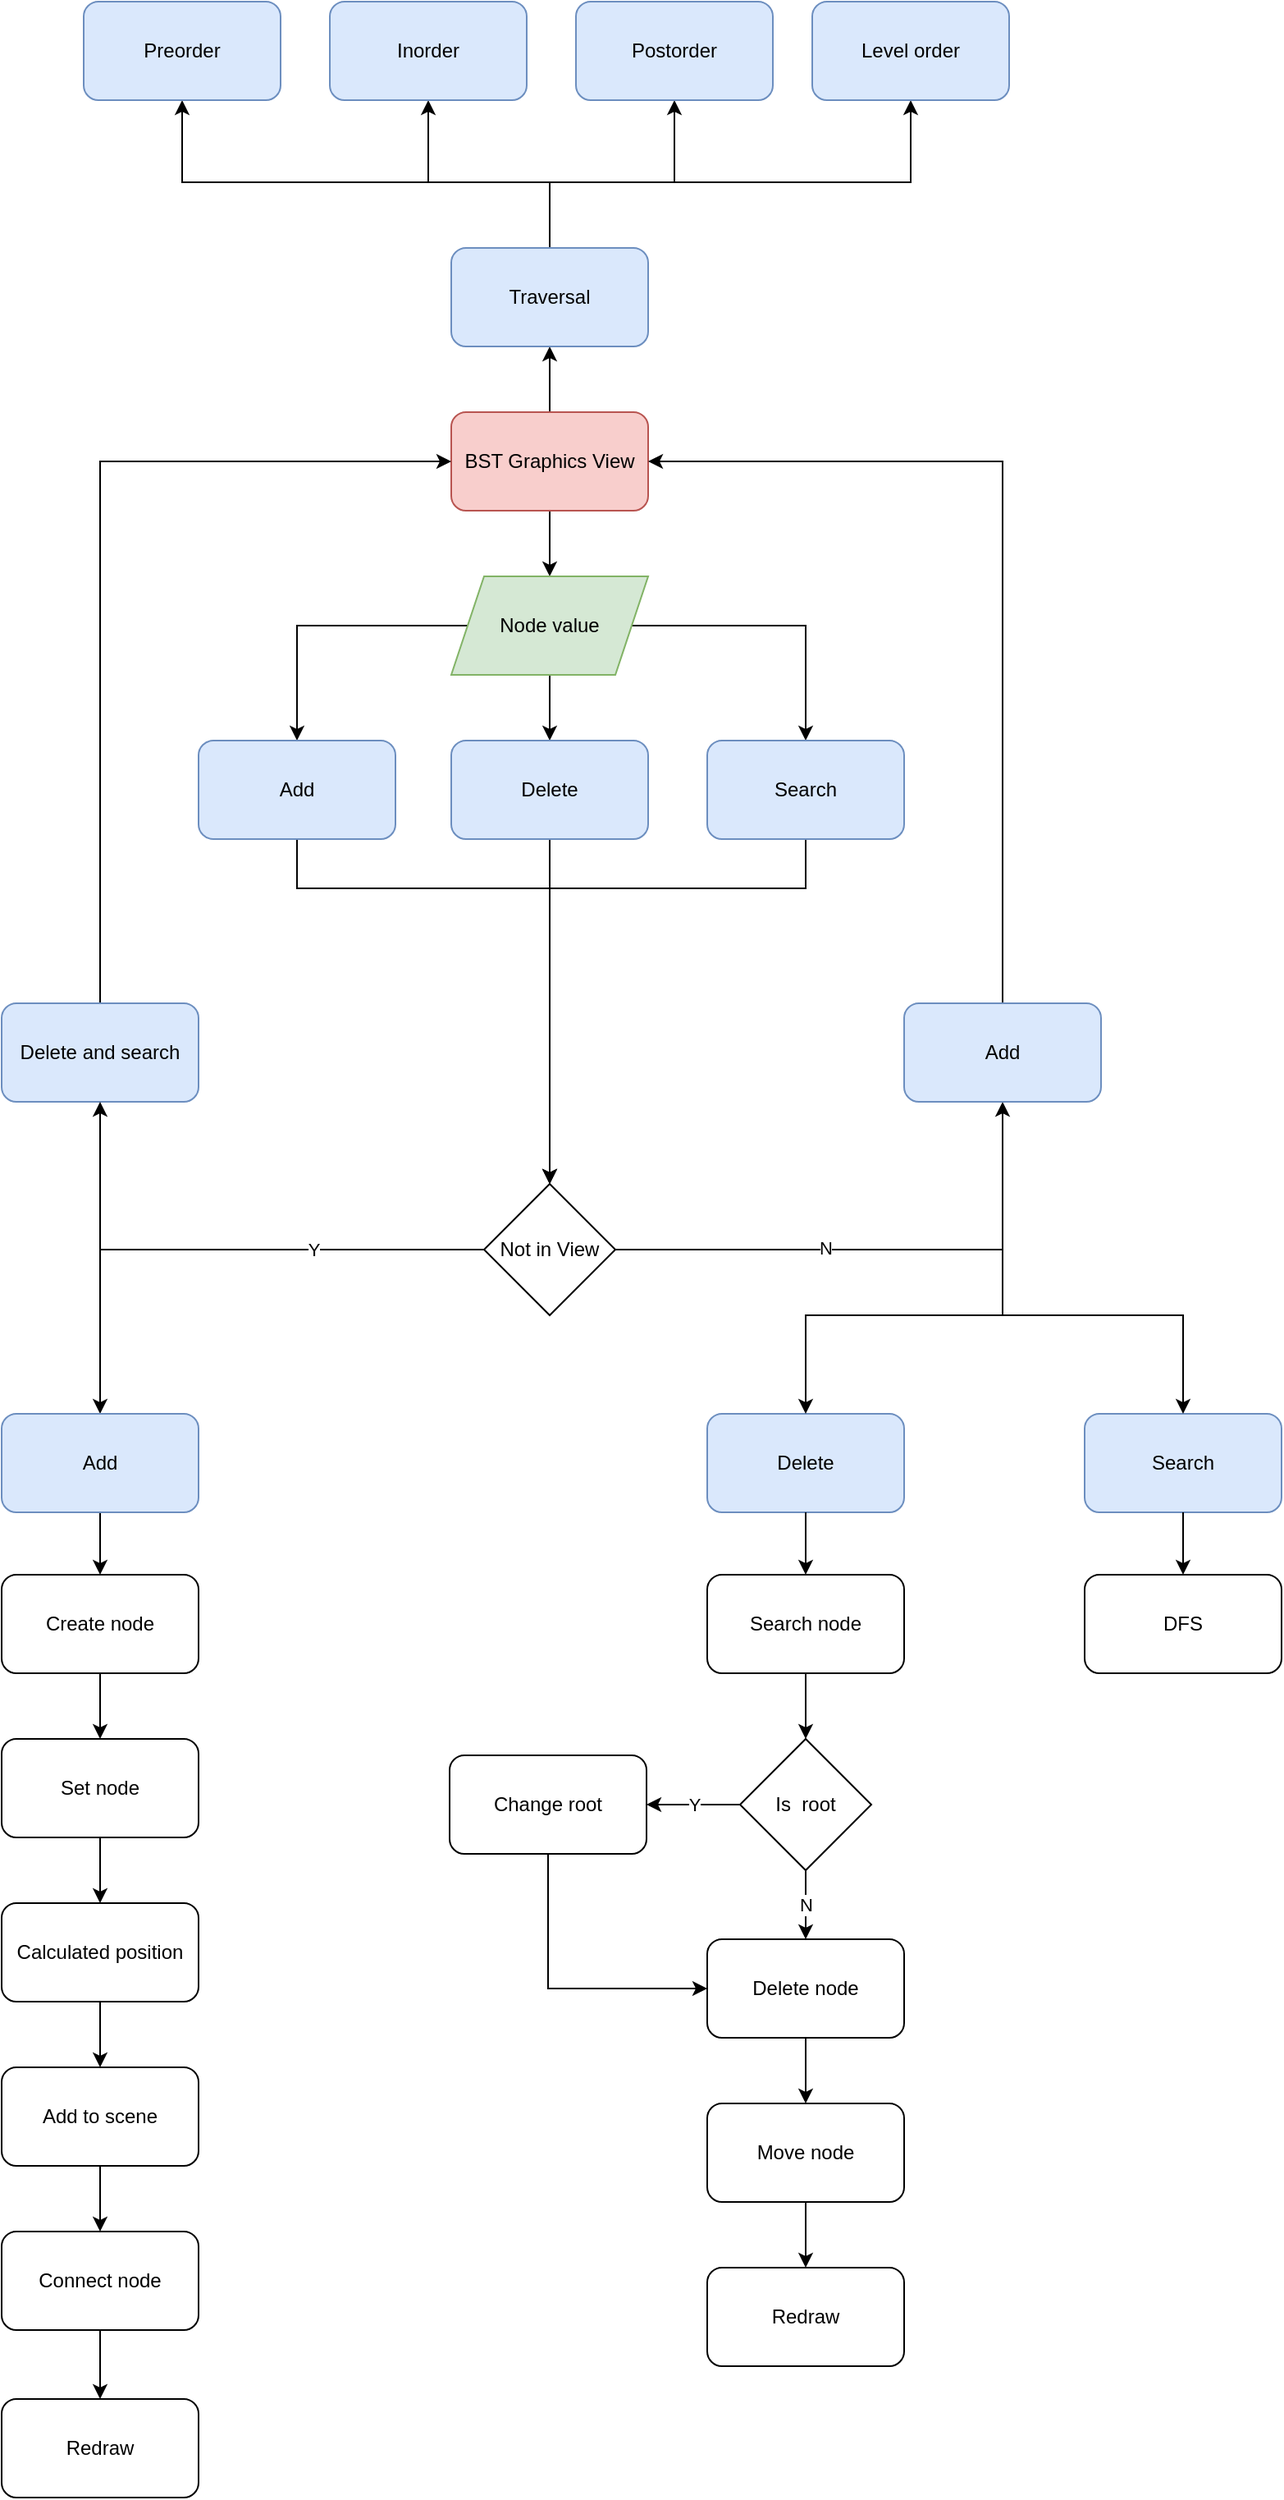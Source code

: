 <mxfile version="21.1.2" type="device">
  <diagram id="C5RBs43oDa-KdzZeNtuy" name="Page-1">
    <mxGraphModel dx="1419" dy="2121" grid="1" gridSize="10" guides="1" tooltips="1" connect="1" arrows="1" fold="1" page="1" pageScale="1" pageWidth="827" pageHeight="1169" math="0" shadow="0">
      <root>
        <mxCell id="WIyWlLk6GJQsqaUBKTNV-0" />
        <mxCell id="WIyWlLk6GJQsqaUBKTNV-1" parent="WIyWlLk6GJQsqaUBKTNV-0" />
        <mxCell id="tFFh1QmuGE09pDQ4tpGh-15" style="edgeStyle=orthogonalEdgeStyle;rounded=0;orthogonalLoop=1;jettySize=auto;html=1;entryX=0.5;entryY=0;entryDx=0;entryDy=0;" edge="1" parent="WIyWlLk6GJQsqaUBKTNV-1" source="tFFh1QmuGE09pDQ4tpGh-13" target="tFFh1QmuGE09pDQ4tpGh-14">
          <mxGeometry relative="1" as="geometry" />
        </mxCell>
        <mxCell id="tFFh1QmuGE09pDQ4tpGh-96" value="" style="edgeStyle=orthogonalEdgeStyle;rounded=0;orthogonalLoop=1;jettySize=auto;html=1;" edge="1" parent="WIyWlLk6GJQsqaUBKTNV-1" source="tFFh1QmuGE09pDQ4tpGh-13" target="tFFh1QmuGE09pDQ4tpGh-95">
          <mxGeometry relative="1" as="geometry" />
        </mxCell>
        <mxCell id="tFFh1QmuGE09pDQ4tpGh-13" value="BST Graphics View" style="rounded=1;whiteSpace=wrap;html=1;fillColor=#f8cecc;strokeColor=#b85450;" vertex="1" parent="WIyWlLk6GJQsqaUBKTNV-1">
          <mxGeometry x="354" y="30" width="120" height="60" as="geometry" />
        </mxCell>
        <mxCell id="tFFh1QmuGE09pDQ4tpGh-21" style="edgeStyle=orthogonalEdgeStyle;rounded=0;orthogonalLoop=1;jettySize=auto;html=1;" edge="1" parent="WIyWlLk6GJQsqaUBKTNV-1" source="tFFh1QmuGE09pDQ4tpGh-14" target="tFFh1QmuGE09pDQ4tpGh-16">
          <mxGeometry relative="1" as="geometry" />
        </mxCell>
        <mxCell id="tFFh1QmuGE09pDQ4tpGh-22" style="edgeStyle=orthogonalEdgeStyle;rounded=0;orthogonalLoop=1;jettySize=auto;html=1;entryX=0.5;entryY=0;entryDx=0;entryDy=0;" edge="1" parent="WIyWlLk6GJQsqaUBKTNV-1" source="tFFh1QmuGE09pDQ4tpGh-14" target="tFFh1QmuGE09pDQ4tpGh-19">
          <mxGeometry relative="1" as="geometry" />
        </mxCell>
        <mxCell id="tFFh1QmuGE09pDQ4tpGh-23" style="edgeStyle=orthogonalEdgeStyle;rounded=0;orthogonalLoop=1;jettySize=auto;html=1;entryX=0.5;entryY=0;entryDx=0;entryDy=0;" edge="1" parent="WIyWlLk6GJQsqaUBKTNV-1" source="tFFh1QmuGE09pDQ4tpGh-14" target="tFFh1QmuGE09pDQ4tpGh-20">
          <mxGeometry relative="1" as="geometry" />
        </mxCell>
        <mxCell id="tFFh1QmuGE09pDQ4tpGh-14" value="Node value" style="shape=parallelogram;perimeter=parallelogramPerimeter;whiteSpace=wrap;html=1;fixedSize=1;fillColor=#d5e8d4;strokeColor=#82b366;" vertex="1" parent="WIyWlLk6GJQsqaUBKTNV-1">
          <mxGeometry x="354" y="130" width="120" height="60" as="geometry" />
        </mxCell>
        <mxCell id="tFFh1QmuGE09pDQ4tpGh-26" style="edgeStyle=orthogonalEdgeStyle;rounded=0;orthogonalLoop=1;jettySize=auto;html=1;entryX=0.5;entryY=0;entryDx=0;entryDy=0;" edge="1" parent="WIyWlLk6GJQsqaUBKTNV-1" source="tFFh1QmuGE09pDQ4tpGh-16" target="tFFh1QmuGE09pDQ4tpGh-25">
          <mxGeometry relative="1" as="geometry">
            <Array as="points">
              <mxPoint x="260" y="320" />
              <mxPoint x="414" y="320" />
            </Array>
          </mxGeometry>
        </mxCell>
        <mxCell id="tFFh1QmuGE09pDQ4tpGh-16" value="Add" style="rounded=1;whiteSpace=wrap;html=1;fillColor=#dae8fc;strokeColor=#6c8ebf;" vertex="1" parent="WIyWlLk6GJQsqaUBKTNV-1">
          <mxGeometry x="200" y="230" width="120" height="60" as="geometry" />
        </mxCell>
        <mxCell id="tFFh1QmuGE09pDQ4tpGh-29" style="edgeStyle=orthogonalEdgeStyle;rounded=0;orthogonalLoop=1;jettySize=auto;html=1;entryX=0.5;entryY=0;entryDx=0;entryDy=0;" edge="1" parent="WIyWlLk6GJQsqaUBKTNV-1" source="tFFh1QmuGE09pDQ4tpGh-19" target="tFFh1QmuGE09pDQ4tpGh-25">
          <mxGeometry relative="1" as="geometry">
            <mxPoint x="370" y="350" as="targetPoint" />
          </mxGeometry>
        </mxCell>
        <mxCell id="tFFh1QmuGE09pDQ4tpGh-19" value="Delete" style="rounded=1;whiteSpace=wrap;html=1;fillColor=#dae8fc;strokeColor=#6c8ebf;" vertex="1" parent="WIyWlLk6GJQsqaUBKTNV-1">
          <mxGeometry x="354" y="230" width="120" height="60" as="geometry" />
        </mxCell>
        <mxCell id="tFFh1QmuGE09pDQ4tpGh-30" style="edgeStyle=orthogonalEdgeStyle;rounded=0;orthogonalLoop=1;jettySize=auto;html=1;entryX=0.5;entryY=0;entryDx=0;entryDy=0;" edge="1" parent="WIyWlLk6GJQsqaUBKTNV-1" source="tFFh1QmuGE09pDQ4tpGh-20" target="tFFh1QmuGE09pDQ4tpGh-25">
          <mxGeometry relative="1" as="geometry">
            <Array as="points">
              <mxPoint x="570" y="320" />
              <mxPoint x="414" y="320" />
            </Array>
          </mxGeometry>
        </mxCell>
        <mxCell id="tFFh1QmuGE09pDQ4tpGh-20" value="Search" style="rounded=1;whiteSpace=wrap;html=1;fillColor=#dae8fc;strokeColor=#6c8ebf;" vertex="1" parent="WIyWlLk6GJQsqaUBKTNV-1">
          <mxGeometry x="510" y="230" width="120" height="60" as="geometry" />
        </mxCell>
        <mxCell id="tFFh1QmuGE09pDQ4tpGh-32" value="Y" style="edgeStyle=orthogonalEdgeStyle;rounded=0;orthogonalLoop=1;jettySize=auto;html=1;entryX=0.5;entryY=0;entryDx=0;entryDy=0;" edge="1" parent="WIyWlLk6GJQsqaUBKTNV-1" source="tFFh1QmuGE09pDQ4tpGh-25" target="tFFh1QmuGE09pDQ4tpGh-36">
          <mxGeometry x="-0.377" relative="1" as="geometry">
            <mxPoint x="80" y="420" as="targetPoint" />
            <Array as="points">
              <mxPoint x="140" y="540" />
              <mxPoint x="140" y="640" />
            </Array>
            <mxPoint as="offset" />
          </mxGeometry>
        </mxCell>
        <mxCell id="tFFh1QmuGE09pDQ4tpGh-54" style="edgeStyle=orthogonalEdgeStyle;rounded=0;orthogonalLoop=1;jettySize=auto;html=1;entryX=0.5;entryY=1;entryDx=0;entryDy=0;" edge="1" parent="WIyWlLk6GJQsqaUBKTNV-1" source="tFFh1QmuGE09pDQ4tpGh-25" target="tFFh1QmuGE09pDQ4tpGh-53">
          <mxGeometry relative="1" as="geometry" />
        </mxCell>
        <mxCell id="tFFh1QmuGE09pDQ4tpGh-56" value="N" style="edgeLabel;html=1;align=center;verticalAlign=middle;resizable=0;points=[];" vertex="1" connectable="0" parent="tFFh1QmuGE09pDQ4tpGh-54">
          <mxGeometry x="-0.216" y="1" relative="1" as="geometry">
            <mxPoint as="offset" />
          </mxGeometry>
        </mxCell>
        <mxCell id="tFFh1QmuGE09pDQ4tpGh-25" value="Not in View" style="rhombus;whiteSpace=wrap;html=1;" vertex="1" parent="WIyWlLk6GJQsqaUBKTNV-1">
          <mxGeometry x="374" y="500" width="80" height="80" as="geometry" />
        </mxCell>
        <mxCell id="tFFh1QmuGE09pDQ4tpGh-52" style="edgeStyle=orthogonalEdgeStyle;rounded=0;orthogonalLoop=1;jettySize=auto;html=1;entryX=0;entryY=0.5;entryDx=0;entryDy=0;" edge="1" parent="WIyWlLk6GJQsqaUBKTNV-1" source="tFFh1QmuGE09pDQ4tpGh-50" target="tFFh1QmuGE09pDQ4tpGh-13">
          <mxGeometry relative="1" as="geometry">
            <Array as="points">
              <mxPoint x="140" y="60" />
            </Array>
          </mxGeometry>
        </mxCell>
        <mxCell id="tFFh1QmuGE09pDQ4tpGh-50" value="Delete and search" style="rounded=1;whiteSpace=wrap;html=1;fillColor=#dae8fc;strokeColor=#6c8ebf;" vertex="1" parent="WIyWlLk6GJQsqaUBKTNV-1">
          <mxGeometry x="80" y="390" width="120" height="60" as="geometry" />
        </mxCell>
        <mxCell id="tFFh1QmuGE09pDQ4tpGh-55" style="edgeStyle=orthogonalEdgeStyle;rounded=0;orthogonalLoop=1;jettySize=auto;html=1;entryX=1;entryY=0.5;entryDx=0;entryDy=0;" edge="1" parent="WIyWlLk6GJQsqaUBKTNV-1" source="tFFh1QmuGE09pDQ4tpGh-53" target="tFFh1QmuGE09pDQ4tpGh-13">
          <mxGeometry relative="1" as="geometry">
            <Array as="points">
              <mxPoint x="690" y="60" />
            </Array>
          </mxGeometry>
        </mxCell>
        <mxCell id="tFFh1QmuGE09pDQ4tpGh-53" value="Add" style="rounded=1;whiteSpace=wrap;html=1;fillColor=#dae8fc;strokeColor=#6c8ebf;" vertex="1" parent="WIyWlLk6GJQsqaUBKTNV-1">
          <mxGeometry x="630" y="390" width="120" height="60" as="geometry" />
        </mxCell>
        <mxCell id="tFFh1QmuGE09pDQ4tpGh-61" value="" style="endArrow=classic;html=1;rounded=0;entryX=0.5;entryY=1;entryDx=0;entryDy=0;" edge="1" parent="WIyWlLk6GJQsqaUBKTNV-1" target="tFFh1QmuGE09pDQ4tpGh-50">
          <mxGeometry width="50" height="50" relative="1" as="geometry">
            <mxPoint x="140" y="540" as="sourcePoint" />
            <mxPoint x="150" y="490" as="targetPoint" />
          </mxGeometry>
        </mxCell>
        <mxCell id="tFFh1QmuGE09pDQ4tpGh-84" value="" style="group" vertex="1" connectable="0" parent="WIyWlLk6GJQsqaUBKTNV-1">
          <mxGeometry x="353" y="640" width="277" height="580" as="geometry" />
        </mxCell>
        <mxCell id="tFFh1QmuGE09pDQ4tpGh-62" value="Delete" style="rounded=1;whiteSpace=wrap;html=1;fillColor=#dae8fc;strokeColor=#6c8ebf;" vertex="1" parent="tFFh1QmuGE09pDQ4tpGh-84">
          <mxGeometry x="157" width="120" height="60" as="geometry" />
        </mxCell>
        <mxCell id="tFFh1QmuGE09pDQ4tpGh-63" value="Search node" style="rounded=1;whiteSpace=wrap;html=1;" vertex="1" parent="tFFh1QmuGE09pDQ4tpGh-84">
          <mxGeometry x="157" y="98" width="120" height="60" as="geometry" />
        </mxCell>
        <mxCell id="tFFh1QmuGE09pDQ4tpGh-68" value="" style="edgeStyle=orthogonalEdgeStyle;rounded=0;orthogonalLoop=1;jettySize=auto;html=1;" edge="1" parent="tFFh1QmuGE09pDQ4tpGh-84" source="tFFh1QmuGE09pDQ4tpGh-62" target="tFFh1QmuGE09pDQ4tpGh-63">
          <mxGeometry relative="1" as="geometry" />
        </mxCell>
        <mxCell id="tFFh1QmuGE09pDQ4tpGh-67" value="Is&amp;nbsp; root" style="rhombus;whiteSpace=wrap;html=1;" vertex="1" parent="tFFh1QmuGE09pDQ4tpGh-84">
          <mxGeometry x="177" y="198" width="80" height="80" as="geometry" />
        </mxCell>
        <mxCell id="tFFh1QmuGE09pDQ4tpGh-69" value="" style="edgeStyle=orthogonalEdgeStyle;rounded=0;orthogonalLoop=1;jettySize=auto;html=1;" edge="1" parent="tFFh1QmuGE09pDQ4tpGh-84" source="tFFh1QmuGE09pDQ4tpGh-63" target="tFFh1QmuGE09pDQ4tpGh-67">
          <mxGeometry relative="1" as="geometry" />
        </mxCell>
        <mxCell id="tFFh1QmuGE09pDQ4tpGh-70" value="Change root" style="rounded=1;whiteSpace=wrap;html=1;" vertex="1" parent="tFFh1QmuGE09pDQ4tpGh-84">
          <mxGeometry y="208" width="120" height="60" as="geometry" />
        </mxCell>
        <mxCell id="tFFh1QmuGE09pDQ4tpGh-71" value="Y" style="edgeStyle=orthogonalEdgeStyle;rounded=0;orthogonalLoop=1;jettySize=auto;html=1;entryX=1;entryY=0.5;entryDx=0;entryDy=0;" edge="1" parent="tFFh1QmuGE09pDQ4tpGh-84" source="tFFh1QmuGE09pDQ4tpGh-67" target="tFFh1QmuGE09pDQ4tpGh-70">
          <mxGeometry relative="1" as="geometry" />
        </mxCell>
        <mxCell id="tFFh1QmuGE09pDQ4tpGh-77" value="Delete node" style="rounded=1;whiteSpace=wrap;html=1;" vertex="1" parent="tFFh1QmuGE09pDQ4tpGh-84">
          <mxGeometry x="157" y="320" width="120" height="60" as="geometry" />
        </mxCell>
        <mxCell id="tFFh1QmuGE09pDQ4tpGh-78" value="N" style="edgeStyle=orthogonalEdgeStyle;rounded=0;orthogonalLoop=1;jettySize=auto;html=1;" edge="1" parent="tFFh1QmuGE09pDQ4tpGh-84" source="tFFh1QmuGE09pDQ4tpGh-67" target="tFFh1QmuGE09pDQ4tpGh-77">
          <mxGeometry relative="1" as="geometry" />
        </mxCell>
        <mxCell id="tFFh1QmuGE09pDQ4tpGh-79" style="edgeStyle=orthogonalEdgeStyle;rounded=0;orthogonalLoop=1;jettySize=auto;html=1;entryX=0;entryY=0.5;entryDx=0;entryDy=0;" edge="1" parent="tFFh1QmuGE09pDQ4tpGh-84" source="tFFh1QmuGE09pDQ4tpGh-70" target="tFFh1QmuGE09pDQ4tpGh-77">
          <mxGeometry relative="1" as="geometry">
            <Array as="points">
              <mxPoint x="60" y="350" />
            </Array>
          </mxGeometry>
        </mxCell>
        <mxCell id="tFFh1QmuGE09pDQ4tpGh-80" value="Move node" style="rounded=1;whiteSpace=wrap;html=1;" vertex="1" parent="tFFh1QmuGE09pDQ4tpGh-84">
          <mxGeometry x="157" y="420" width="120" height="60" as="geometry" />
        </mxCell>
        <mxCell id="tFFh1QmuGE09pDQ4tpGh-81" value="" style="edgeStyle=orthogonalEdgeStyle;rounded=0;orthogonalLoop=1;jettySize=auto;html=1;" edge="1" parent="tFFh1QmuGE09pDQ4tpGh-84" source="tFFh1QmuGE09pDQ4tpGh-77" target="tFFh1QmuGE09pDQ4tpGh-80">
          <mxGeometry relative="1" as="geometry" />
        </mxCell>
        <mxCell id="tFFh1QmuGE09pDQ4tpGh-82" value="Redraw" style="rounded=1;whiteSpace=wrap;html=1;" vertex="1" parent="tFFh1QmuGE09pDQ4tpGh-84">
          <mxGeometry x="157" y="520" width="120" height="60" as="geometry" />
        </mxCell>
        <mxCell id="tFFh1QmuGE09pDQ4tpGh-83" value="" style="edgeStyle=orthogonalEdgeStyle;rounded=0;orthogonalLoop=1;jettySize=auto;html=1;" edge="1" parent="tFFh1QmuGE09pDQ4tpGh-84" source="tFFh1QmuGE09pDQ4tpGh-80" target="tFFh1QmuGE09pDQ4tpGh-82">
          <mxGeometry relative="1" as="geometry" />
        </mxCell>
        <mxCell id="tFFh1QmuGE09pDQ4tpGh-85" value="" style="group;" vertex="1" connectable="0" parent="WIyWlLk6GJQsqaUBKTNV-1">
          <mxGeometry x="80" y="640" width="120" height="660" as="geometry" />
        </mxCell>
        <mxCell id="tFFh1QmuGE09pDQ4tpGh-74" value="Redraw" style="rounded=1;whiteSpace=wrap;html=1;" vertex="1" parent="tFFh1QmuGE09pDQ4tpGh-85">
          <mxGeometry y="600" width="120" height="60" as="geometry" />
        </mxCell>
        <mxCell id="tFFh1QmuGE09pDQ4tpGh-75" value="" style="edgeStyle=orthogonalEdgeStyle;rounded=0;orthogonalLoop=1;jettySize=auto;html=1;" edge="1" parent="tFFh1QmuGE09pDQ4tpGh-85" source="tFFh1QmuGE09pDQ4tpGh-40" target="tFFh1QmuGE09pDQ4tpGh-74">
          <mxGeometry relative="1" as="geometry" />
        </mxCell>
        <mxCell id="tFFh1QmuGE09pDQ4tpGh-31" value="Create node" style="rounded=1;whiteSpace=wrap;html=1;" vertex="1" parent="tFFh1QmuGE09pDQ4tpGh-85">
          <mxGeometry y="98" width="120" height="60" as="geometry" />
        </mxCell>
        <mxCell id="tFFh1QmuGE09pDQ4tpGh-34" value="Calculated position" style="rounded=1;whiteSpace=wrap;html=1;" vertex="1" parent="tFFh1QmuGE09pDQ4tpGh-85">
          <mxGeometry y="298" width="120" height="60" as="geometry" />
        </mxCell>
        <mxCell id="tFFh1QmuGE09pDQ4tpGh-37" style="edgeStyle=orthogonalEdgeStyle;rounded=0;orthogonalLoop=1;jettySize=auto;html=1;entryX=0.5;entryY=0;entryDx=0;entryDy=0;" edge="1" parent="tFFh1QmuGE09pDQ4tpGh-85" source="tFFh1QmuGE09pDQ4tpGh-36" target="tFFh1QmuGE09pDQ4tpGh-31">
          <mxGeometry relative="1" as="geometry" />
        </mxCell>
        <mxCell id="tFFh1QmuGE09pDQ4tpGh-36" value="Add" style="rounded=1;whiteSpace=wrap;html=1;fillColor=#dae8fc;strokeColor=#6c8ebf;" vertex="1" parent="tFFh1QmuGE09pDQ4tpGh-85">
          <mxGeometry width="120" height="60" as="geometry" />
        </mxCell>
        <mxCell id="tFFh1QmuGE09pDQ4tpGh-47" style="edgeStyle=orthogonalEdgeStyle;rounded=0;orthogonalLoop=1;jettySize=auto;html=1;" edge="1" parent="tFFh1QmuGE09pDQ4tpGh-85" source="tFFh1QmuGE09pDQ4tpGh-38" target="tFFh1QmuGE09pDQ4tpGh-34">
          <mxGeometry relative="1" as="geometry" />
        </mxCell>
        <mxCell id="tFFh1QmuGE09pDQ4tpGh-38" value="Set node" style="rounded=1;whiteSpace=wrap;html=1;" vertex="1" parent="tFFh1QmuGE09pDQ4tpGh-85">
          <mxGeometry y="198" width="120" height="60" as="geometry" />
        </mxCell>
        <mxCell id="tFFh1QmuGE09pDQ4tpGh-46" style="edgeStyle=orthogonalEdgeStyle;rounded=0;orthogonalLoop=1;jettySize=auto;html=1;entryX=0.5;entryY=0;entryDx=0;entryDy=0;" edge="1" parent="tFFh1QmuGE09pDQ4tpGh-85" source="tFFh1QmuGE09pDQ4tpGh-31" target="tFFh1QmuGE09pDQ4tpGh-38">
          <mxGeometry relative="1" as="geometry" />
        </mxCell>
        <mxCell id="tFFh1QmuGE09pDQ4tpGh-40" value="Connect node" style="rounded=1;whiteSpace=wrap;html=1;" vertex="1" parent="tFFh1QmuGE09pDQ4tpGh-85">
          <mxGeometry y="498" width="120" height="60" as="geometry" />
        </mxCell>
        <mxCell id="tFFh1QmuGE09pDQ4tpGh-45" style="edgeStyle=orthogonalEdgeStyle;rounded=0;orthogonalLoop=1;jettySize=auto;html=1;entryX=0.5;entryY=0;entryDx=0;entryDy=0;" edge="1" parent="tFFh1QmuGE09pDQ4tpGh-85" source="tFFh1QmuGE09pDQ4tpGh-43" target="tFFh1QmuGE09pDQ4tpGh-40">
          <mxGeometry relative="1" as="geometry" />
        </mxCell>
        <mxCell id="tFFh1QmuGE09pDQ4tpGh-43" value="Add to scene" style="rounded=1;whiteSpace=wrap;html=1;" vertex="1" parent="tFFh1QmuGE09pDQ4tpGh-85">
          <mxGeometry y="398" width="120" height="60" as="geometry" />
        </mxCell>
        <mxCell id="tFFh1QmuGE09pDQ4tpGh-48" style="edgeStyle=orthogonalEdgeStyle;rounded=0;orthogonalLoop=1;jettySize=auto;html=1;entryX=0.5;entryY=0;entryDx=0;entryDy=0;" edge="1" parent="tFFh1QmuGE09pDQ4tpGh-85" source="tFFh1QmuGE09pDQ4tpGh-34" target="tFFh1QmuGE09pDQ4tpGh-43">
          <mxGeometry relative="1" as="geometry" />
        </mxCell>
        <mxCell id="tFFh1QmuGE09pDQ4tpGh-92" value="" style="group" vertex="1" connectable="0" parent="WIyWlLk6GJQsqaUBKTNV-1">
          <mxGeometry x="740" y="640" width="120" height="158" as="geometry" />
        </mxCell>
        <mxCell id="tFFh1QmuGE09pDQ4tpGh-86" value="Search" style="rounded=1;whiteSpace=wrap;html=1;fillColor=#dae8fc;strokeColor=#6c8ebf;" vertex="1" parent="tFFh1QmuGE09pDQ4tpGh-92">
          <mxGeometry width="120" height="60" as="geometry" />
        </mxCell>
        <mxCell id="tFFh1QmuGE09pDQ4tpGh-87" value="DFS" style="rounded=1;whiteSpace=wrap;html=1;" vertex="1" parent="tFFh1QmuGE09pDQ4tpGh-92">
          <mxGeometry y="98" width="120" height="60" as="geometry" />
        </mxCell>
        <mxCell id="tFFh1QmuGE09pDQ4tpGh-89" value="" style="edgeStyle=orthogonalEdgeStyle;rounded=0;orthogonalLoop=1;jettySize=auto;html=1;" edge="1" parent="tFFh1QmuGE09pDQ4tpGh-92" source="tFFh1QmuGE09pDQ4tpGh-86" target="tFFh1QmuGE09pDQ4tpGh-87">
          <mxGeometry relative="1" as="geometry" />
        </mxCell>
        <mxCell id="tFFh1QmuGE09pDQ4tpGh-93" value="" style="endArrow=classic;html=1;rounded=0;entryX=0.5;entryY=0;entryDx=0;entryDy=0;" edge="1" parent="WIyWlLk6GJQsqaUBKTNV-1" target="tFFh1QmuGE09pDQ4tpGh-62">
          <mxGeometry width="50" height="50" relative="1" as="geometry">
            <mxPoint x="690" y="540" as="sourcePoint" />
            <mxPoint x="670" y="570" as="targetPoint" />
            <Array as="points">
              <mxPoint x="690" y="580" />
              <mxPoint x="570" y="580" />
            </Array>
          </mxGeometry>
        </mxCell>
        <mxCell id="tFFh1QmuGE09pDQ4tpGh-94" value="" style="endArrow=classic;html=1;rounded=0;entryX=0.5;entryY=0;entryDx=0;entryDy=0;" edge="1" parent="WIyWlLk6GJQsqaUBKTNV-1" target="tFFh1QmuGE09pDQ4tpGh-86">
          <mxGeometry width="50" height="50" relative="1" as="geometry">
            <mxPoint x="690" y="580" as="sourcePoint" />
            <mxPoint x="730" y="590" as="targetPoint" />
            <Array as="points">
              <mxPoint x="800" y="580" />
            </Array>
          </mxGeometry>
        </mxCell>
        <mxCell id="tFFh1QmuGE09pDQ4tpGh-101" style="edgeStyle=orthogonalEdgeStyle;rounded=0;orthogonalLoop=1;jettySize=auto;html=1;entryX=0.5;entryY=1;entryDx=0;entryDy=0;" edge="1" parent="WIyWlLk6GJQsqaUBKTNV-1" source="tFFh1QmuGE09pDQ4tpGh-95" target="tFFh1QmuGE09pDQ4tpGh-97">
          <mxGeometry relative="1" as="geometry">
            <Array as="points">
              <mxPoint x="414" y="-110" />
              <mxPoint x="190" y="-110" />
            </Array>
          </mxGeometry>
        </mxCell>
        <mxCell id="tFFh1QmuGE09pDQ4tpGh-102" style="edgeStyle=orthogonalEdgeStyle;rounded=0;orthogonalLoop=1;jettySize=auto;html=1;entryX=0.5;entryY=1;entryDx=0;entryDy=0;" edge="1" parent="WIyWlLk6GJQsqaUBKTNV-1" source="tFFh1QmuGE09pDQ4tpGh-95" target="tFFh1QmuGE09pDQ4tpGh-98">
          <mxGeometry relative="1" as="geometry">
            <Array as="points">
              <mxPoint x="414" y="-110" />
              <mxPoint x="340" y="-110" />
            </Array>
          </mxGeometry>
        </mxCell>
        <mxCell id="tFFh1QmuGE09pDQ4tpGh-103" style="edgeStyle=orthogonalEdgeStyle;rounded=0;orthogonalLoop=1;jettySize=auto;html=1;entryX=0.5;entryY=1;entryDx=0;entryDy=0;" edge="1" parent="WIyWlLk6GJQsqaUBKTNV-1" source="tFFh1QmuGE09pDQ4tpGh-95" target="tFFh1QmuGE09pDQ4tpGh-99">
          <mxGeometry relative="1" as="geometry">
            <Array as="points">
              <mxPoint x="414" y="-110" />
              <mxPoint x="490" y="-110" />
            </Array>
          </mxGeometry>
        </mxCell>
        <mxCell id="tFFh1QmuGE09pDQ4tpGh-104" style="edgeStyle=orthogonalEdgeStyle;rounded=0;orthogonalLoop=1;jettySize=auto;html=1;entryX=0.5;entryY=1;entryDx=0;entryDy=0;" edge="1" parent="WIyWlLk6GJQsqaUBKTNV-1" source="tFFh1QmuGE09pDQ4tpGh-95" target="tFFh1QmuGE09pDQ4tpGh-100">
          <mxGeometry relative="1" as="geometry">
            <Array as="points">
              <mxPoint x="414" y="-110" />
              <mxPoint x="634" y="-110" />
            </Array>
          </mxGeometry>
        </mxCell>
        <mxCell id="tFFh1QmuGE09pDQ4tpGh-95" value="Traversal" style="rounded=1;whiteSpace=wrap;html=1;fillColor=#dae8fc;strokeColor=#6c8ebf;" vertex="1" parent="WIyWlLk6GJQsqaUBKTNV-1">
          <mxGeometry x="354" y="-70" width="120" height="60" as="geometry" />
        </mxCell>
        <mxCell id="tFFh1QmuGE09pDQ4tpGh-97" value="Preorder" style="rounded=1;whiteSpace=wrap;html=1;fillColor=#dae8fc;strokeColor=#6c8ebf;" vertex="1" parent="WIyWlLk6GJQsqaUBKTNV-1">
          <mxGeometry x="130" y="-220" width="120" height="60" as="geometry" />
        </mxCell>
        <mxCell id="tFFh1QmuGE09pDQ4tpGh-98" value="Inorder" style="rounded=1;whiteSpace=wrap;html=1;fillColor=#dae8fc;strokeColor=#6c8ebf;" vertex="1" parent="WIyWlLk6GJQsqaUBKTNV-1">
          <mxGeometry x="280" y="-220" width="120" height="60" as="geometry" />
        </mxCell>
        <mxCell id="tFFh1QmuGE09pDQ4tpGh-99" value="Postorder" style="rounded=1;whiteSpace=wrap;html=1;fillColor=#dae8fc;strokeColor=#6c8ebf;" vertex="1" parent="WIyWlLk6GJQsqaUBKTNV-1">
          <mxGeometry x="430" y="-220" width="120" height="60" as="geometry" />
        </mxCell>
        <mxCell id="tFFh1QmuGE09pDQ4tpGh-100" value="Level order" style="rounded=1;whiteSpace=wrap;html=1;fillColor=#dae8fc;strokeColor=#6c8ebf;" vertex="1" parent="WIyWlLk6GJQsqaUBKTNV-1">
          <mxGeometry x="574" y="-220" width="120" height="60" as="geometry" />
        </mxCell>
      </root>
    </mxGraphModel>
  </diagram>
</mxfile>
